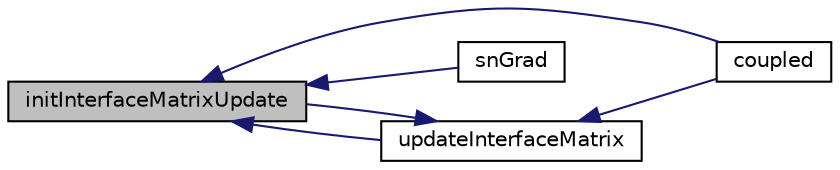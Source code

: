 digraph "initInterfaceMatrixUpdate"
{
  bgcolor="transparent";
  edge [fontname="Helvetica",fontsize="10",labelfontname="Helvetica",labelfontsize="10"];
  node [fontname="Helvetica",fontsize="10",shape=record];
  rankdir="LR";
  Node461 [label="initInterfaceMatrixUpdate",height=0.2,width=0.4,color="black", fillcolor="grey75", style="filled", fontcolor="black"];
  Node461 -> Node462 [dir="back",color="midnightblue",fontsize="10",style="solid",fontname="Helvetica"];
  Node462 [label="coupled",height=0.2,width=0.4,color="black",URL="$a22833.html#a39c01db0e66d00fe0621a0c7e5fc4ead",tooltip="Return true if running parallel. "];
  Node461 -> Node463 [dir="back",color="midnightblue",fontsize="10",style="solid",fontname="Helvetica"];
  Node463 [label="snGrad",height=0.2,width=0.4,color="black",URL="$a22833.html#a60f27bec2e5435f7c68fc11624d6e8d6",tooltip="Return patch-normal gradient. "];
  Node461 -> Node464 [dir="back",color="midnightblue",fontsize="10",style="solid",fontname="Helvetica"];
  Node464 [label="updateInterfaceMatrix",height=0.2,width=0.4,color="black",URL="$a22833.html#a4144bb27e8739ab5a673b3da1e245e17",tooltip="Update result field based on interface functionality. "];
  Node464 -> Node461 [dir="back",color="midnightblue",fontsize="10",style="solid",fontname="Helvetica"];
  Node464 -> Node462 [dir="back",color="midnightblue",fontsize="10",style="solid",fontname="Helvetica"];
}

